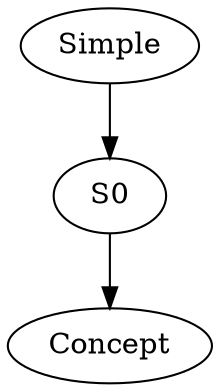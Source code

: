strict digraph G {
Simple	 [label="Simple"];
S0	 [label="S0"];
Simple	->	S0	 [label=""];
S0	->	Concept	 [label=""];

}